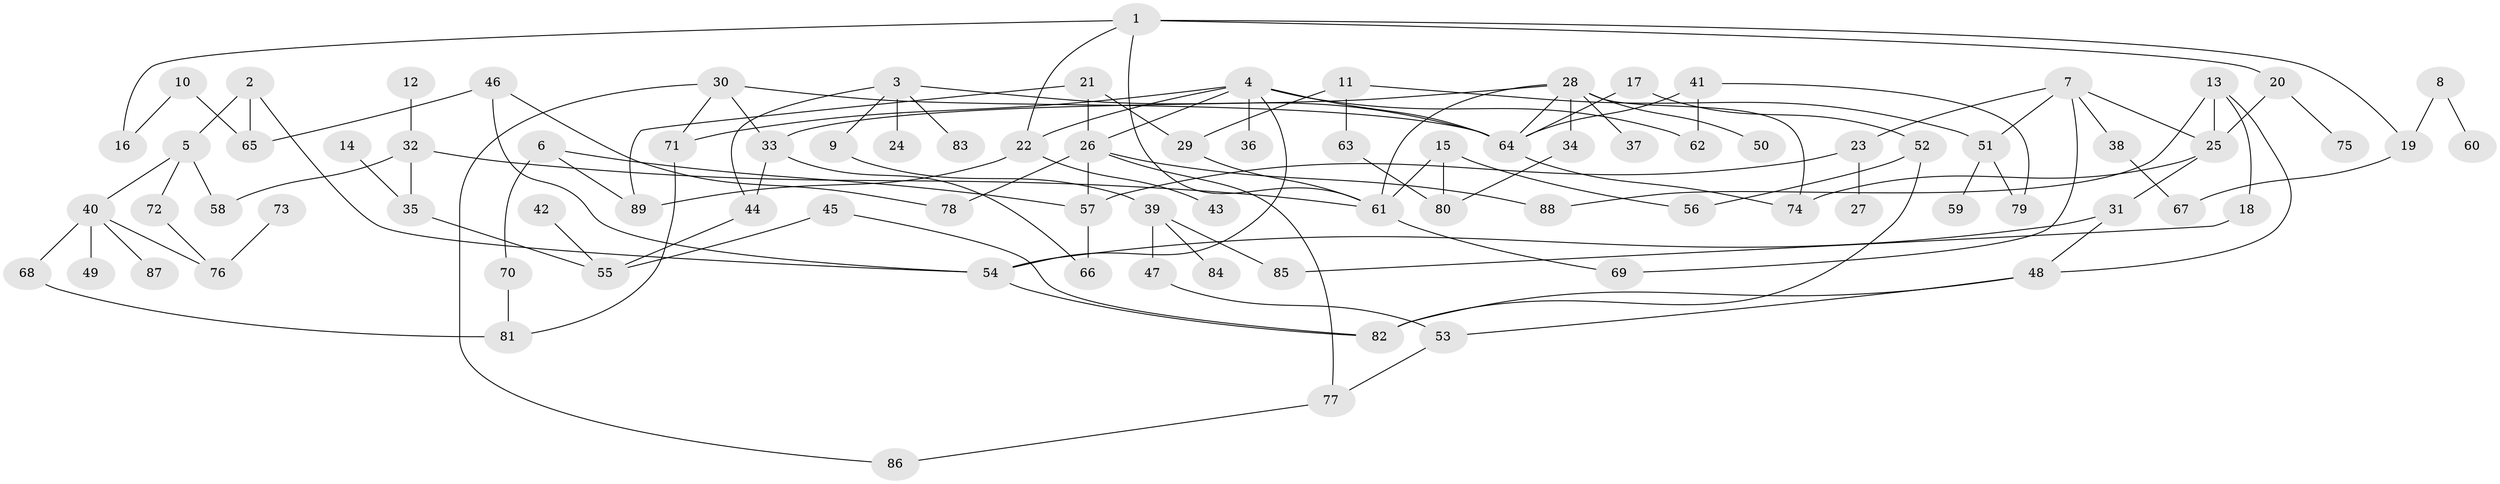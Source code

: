 // original degree distribution, {8: 0.02040816326530612, 3: 0.12244897959183673, 6: 0.034013605442176874, 5: 0.05442176870748299, 2: 0.3197278911564626, 4: 0.1360544217687075, 1: 0.3129251700680272}
// Generated by graph-tools (version 1.1) at 2025/36/03/04/25 23:36:03]
// undirected, 89 vertices, 125 edges
graph export_dot {
  node [color=gray90,style=filled];
  1;
  2;
  3;
  4;
  5;
  6;
  7;
  8;
  9;
  10;
  11;
  12;
  13;
  14;
  15;
  16;
  17;
  18;
  19;
  20;
  21;
  22;
  23;
  24;
  25;
  26;
  27;
  28;
  29;
  30;
  31;
  32;
  33;
  34;
  35;
  36;
  37;
  38;
  39;
  40;
  41;
  42;
  43;
  44;
  45;
  46;
  47;
  48;
  49;
  50;
  51;
  52;
  53;
  54;
  55;
  56;
  57;
  58;
  59;
  60;
  61;
  62;
  63;
  64;
  65;
  66;
  67;
  68;
  69;
  70;
  71;
  72;
  73;
  74;
  75;
  76;
  77;
  78;
  79;
  80;
  81;
  82;
  83;
  84;
  85;
  86;
  87;
  88;
  89;
  1 -- 16 [weight=1.0];
  1 -- 19 [weight=1.0];
  1 -- 20 [weight=1.0];
  1 -- 22 [weight=1.0];
  1 -- 61 [weight=1.0];
  2 -- 5 [weight=1.0];
  2 -- 54 [weight=1.0];
  2 -- 65 [weight=1.0];
  3 -- 9 [weight=1.0];
  3 -- 24 [weight=1.0];
  3 -- 44 [weight=1.0];
  3 -- 64 [weight=1.0];
  3 -- 83 [weight=1.0];
  4 -- 22 [weight=1.0];
  4 -- 26 [weight=1.0];
  4 -- 36 [weight=1.0];
  4 -- 54 [weight=1.0];
  4 -- 62 [weight=1.0];
  4 -- 64 [weight=1.0];
  4 -- 71 [weight=1.0];
  5 -- 40 [weight=1.0];
  5 -- 58 [weight=1.0];
  5 -- 72 [weight=1.0];
  6 -- 57 [weight=1.0];
  6 -- 70 [weight=1.0];
  6 -- 89 [weight=1.0];
  7 -- 23 [weight=1.0];
  7 -- 25 [weight=1.0];
  7 -- 38 [weight=1.0];
  7 -- 51 [weight=1.0];
  7 -- 69 [weight=1.0];
  8 -- 19 [weight=1.0];
  8 -- 60 [weight=1.0];
  9 -- 39 [weight=1.0];
  10 -- 16 [weight=1.0];
  10 -- 65 [weight=1.0];
  11 -- 29 [weight=1.0];
  11 -- 51 [weight=1.0];
  11 -- 63 [weight=1.0];
  12 -- 32 [weight=1.0];
  13 -- 18 [weight=1.0];
  13 -- 25 [weight=1.0];
  13 -- 48 [weight=1.0];
  13 -- 88 [weight=1.0];
  14 -- 35 [weight=1.0];
  15 -- 56 [weight=1.0];
  15 -- 61 [weight=1.0];
  15 -- 80 [weight=1.0];
  17 -- 52 [weight=1.0];
  17 -- 64 [weight=1.0];
  18 -- 85 [weight=1.0];
  19 -- 67 [weight=1.0];
  20 -- 25 [weight=1.0];
  20 -- 75 [weight=1.0];
  21 -- 26 [weight=1.0];
  21 -- 29 [weight=1.0];
  21 -- 89 [weight=1.0];
  22 -- 43 [weight=1.0];
  22 -- 89 [weight=1.0];
  23 -- 27 [weight=1.0];
  23 -- 57 [weight=1.0];
  25 -- 31 [weight=1.0];
  25 -- 74 [weight=1.0];
  26 -- 57 [weight=1.0];
  26 -- 77 [weight=1.0];
  26 -- 78 [weight=1.0];
  26 -- 88 [weight=1.0];
  28 -- 33 [weight=1.0];
  28 -- 34 [weight=1.0];
  28 -- 37 [weight=1.0];
  28 -- 50 [weight=1.0];
  28 -- 61 [weight=1.0];
  28 -- 64 [weight=1.0];
  28 -- 74 [weight=1.0];
  29 -- 61 [weight=1.0];
  30 -- 33 [weight=1.0];
  30 -- 64 [weight=1.0];
  30 -- 71 [weight=1.0];
  30 -- 86 [weight=1.0];
  31 -- 48 [weight=1.0];
  31 -- 54 [weight=1.0];
  32 -- 35 [weight=1.0];
  32 -- 58 [weight=1.0];
  32 -- 61 [weight=1.0];
  33 -- 44 [weight=2.0];
  33 -- 66 [weight=1.0];
  34 -- 80 [weight=1.0];
  35 -- 55 [weight=1.0];
  38 -- 67 [weight=1.0];
  39 -- 47 [weight=1.0];
  39 -- 84 [weight=1.0];
  39 -- 85 [weight=1.0];
  40 -- 49 [weight=1.0];
  40 -- 68 [weight=1.0];
  40 -- 76 [weight=1.0];
  40 -- 87 [weight=1.0];
  41 -- 62 [weight=1.0];
  41 -- 64 [weight=1.0];
  41 -- 79 [weight=1.0];
  42 -- 55 [weight=1.0];
  44 -- 55 [weight=1.0];
  45 -- 55 [weight=1.0];
  45 -- 82 [weight=1.0];
  46 -- 54 [weight=1.0];
  46 -- 65 [weight=1.0];
  46 -- 78 [weight=1.0];
  47 -- 53 [weight=1.0];
  48 -- 53 [weight=1.0];
  48 -- 82 [weight=1.0];
  51 -- 59 [weight=1.0];
  51 -- 79 [weight=1.0];
  52 -- 56 [weight=1.0];
  52 -- 82 [weight=1.0];
  53 -- 77 [weight=1.0];
  54 -- 82 [weight=1.0];
  57 -- 66 [weight=1.0];
  61 -- 69 [weight=1.0];
  63 -- 80 [weight=1.0];
  64 -- 74 [weight=1.0];
  68 -- 81 [weight=1.0];
  70 -- 81 [weight=1.0];
  71 -- 81 [weight=1.0];
  72 -- 76 [weight=1.0];
  73 -- 76 [weight=1.0];
  77 -- 86 [weight=1.0];
}
